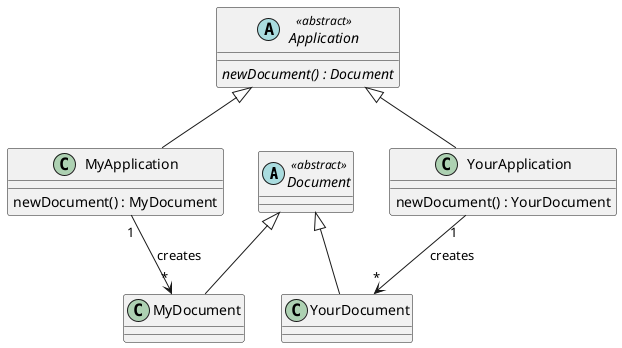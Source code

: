 @startuml factory

skinparam classAttributeIconSize 0

abstract class Document <<abstract>> 
class MyDocument extends Document
class YourDocument extends Document

abstract class Application <<abstract>> {
   {abstract} newDocument() : Document
}

class MyApplication extends Application {
    newDocument() : MyDocument
}

class YourApplication extends Application {
    newDocument() : YourDocument
}

YourApplication "1" --> "*" YourDocument : creates
MyApplication "1" --> "*" MyDocument : creates

@enduml
